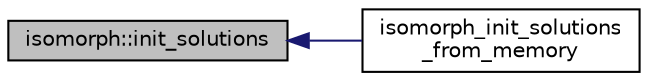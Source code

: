 digraph "isomorph::init_solutions"
{
  edge [fontname="Helvetica",fontsize="10",labelfontname="Helvetica",labelfontsize="10"];
  node [fontname="Helvetica",fontsize="10",shape=record];
  rankdir="LR";
  Node7025 [label="isomorph::init_solutions",height=0.2,width=0.4,color="black", fillcolor="grey75", style="filled", fontcolor="black"];
  Node7025 -> Node7026 [dir="back",color="midnightblue",fontsize="10",style="solid",fontname="Helvetica"];
  Node7026 [label="isomorph_init_solutions\l_from_memory",height=0.2,width=0.4,color="black", fillcolor="white", style="filled",URL="$d4/d7e/isomorph__global_8_c.html#a490bbe6199dc1e29d186b26834266e03"];
}
